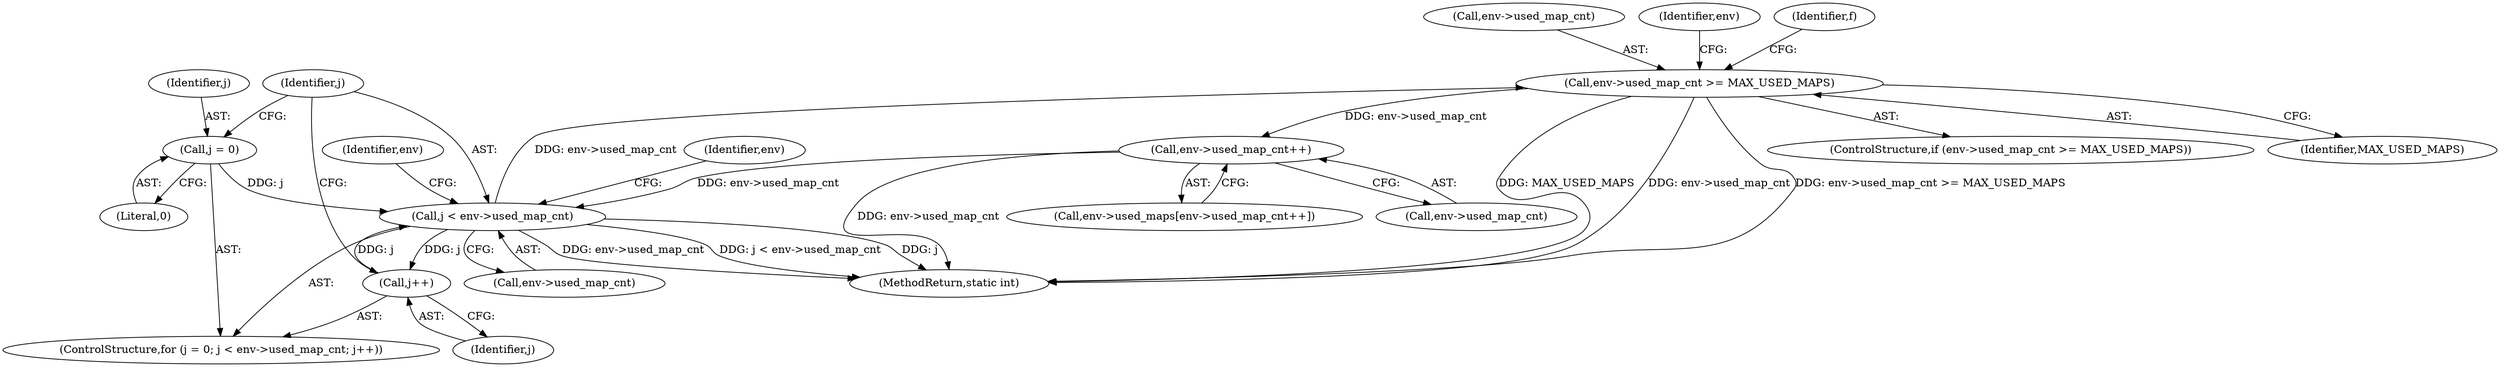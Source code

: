 digraph "0_linux_8358b02bf67d3a5d8a825070e1aa73f25fb2e4c7@pointer" {
"1000347" [label="(Call,env->used_map_cnt >= MAX_USED_MAPS)"];
"1000327" [label="(Call,j < env->used_map_cnt)"];
"1000332" [label="(Call,j++)"];
"1000324" [label="(Call,j = 0)"];
"1000363" [label="(Call,env->used_map_cnt++)"];
"1000347" [label="(Call,env->used_map_cnt >= MAX_USED_MAPS)"];
"1000324" [label="(Call,j = 0)"];
"1000359" [label="(Call,env->used_maps[env->used_map_cnt++])"];
"1000364" [label="(Call,env->used_map_cnt)"];
"1000338" [label="(Identifier,env)"];
"1000332" [label="(Call,j++)"];
"1000333" [label="(Identifier,j)"];
"1000329" [label="(Call,env->used_map_cnt)"];
"1000323" [label="(ControlStructure,for (j = 0; j < env->used_map_cnt; j++))"];
"1000346" [label="(ControlStructure,if (env->used_map_cnt >= MAX_USED_MAPS))"];
"1000349" [label="(Identifier,env)"];
"1000363" [label="(Call,env->used_map_cnt++)"];
"1000326" [label="(Literal,0)"];
"1000348" [label="(Call,env->used_map_cnt)"];
"1000325" [label="(Identifier,j)"];
"1000327" [label="(Call,j < env->used_map_cnt)"];
"1000347" [label="(Call,env->used_map_cnt >= MAX_USED_MAPS)"];
"1000351" [label="(Identifier,MAX_USED_MAPS)"];
"1000361" [label="(Identifier,env)"];
"1000354" [label="(Identifier,f)"];
"1000380" [label="(MethodReturn,static int)"];
"1000328" [label="(Identifier,j)"];
"1000347" -> "1000346"  [label="AST: "];
"1000347" -> "1000351"  [label="CFG: "];
"1000348" -> "1000347"  [label="AST: "];
"1000351" -> "1000347"  [label="AST: "];
"1000354" -> "1000347"  [label="CFG: "];
"1000361" -> "1000347"  [label="CFG: "];
"1000347" -> "1000380"  [label="DDG: MAX_USED_MAPS"];
"1000347" -> "1000380"  [label="DDG: env->used_map_cnt"];
"1000347" -> "1000380"  [label="DDG: env->used_map_cnt >= MAX_USED_MAPS"];
"1000327" -> "1000347"  [label="DDG: env->used_map_cnt"];
"1000347" -> "1000363"  [label="DDG: env->used_map_cnt"];
"1000327" -> "1000323"  [label="AST: "];
"1000327" -> "1000329"  [label="CFG: "];
"1000328" -> "1000327"  [label="AST: "];
"1000329" -> "1000327"  [label="AST: "];
"1000338" -> "1000327"  [label="CFG: "];
"1000349" -> "1000327"  [label="CFG: "];
"1000327" -> "1000380"  [label="DDG: j"];
"1000327" -> "1000380"  [label="DDG: env->used_map_cnt"];
"1000327" -> "1000380"  [label="DDG: j < env->used_map_cnt"];
"1000332" -> "1000327"  [label="DDG: j"];
"1000324" -> "1000327"  [label="DDG: j"];
"1000363" -> "1000327"  [label="DDG: env->used_map_cnt"];
"1000327" -> "1000332"  [label="DDG: j"];
"1000332" -> "1000323"  [label="AST: "];
"1000332" -> "1000333"  [label="CFG: "];
"1000333" -> "1000332"  [label="AST: "];
"1000328" -> "1000332"  [label="CFG: "];
"1000324" -> "1000323"  [label="AST: "];
"1000324" -> "1000326"  [label="CFG: "];
"1000325" -> "1000324"  [label="AST: "];
"1000326" -> "1000324"  [label="AST: "];
"1000328" -> "1000324"  [label="CFG: "];
"1000363" -> "1000359"  [label="AST: "];
"1000363" -> "1000364"  [label="CFG: "];
"1000364" -> "1000363"  [label="AST: "];
"1000359" -> "1000363"  [label="CFG: "];
"1000363" -> "1000380"  [label="DDG: env->used_map_cnt"];
}
